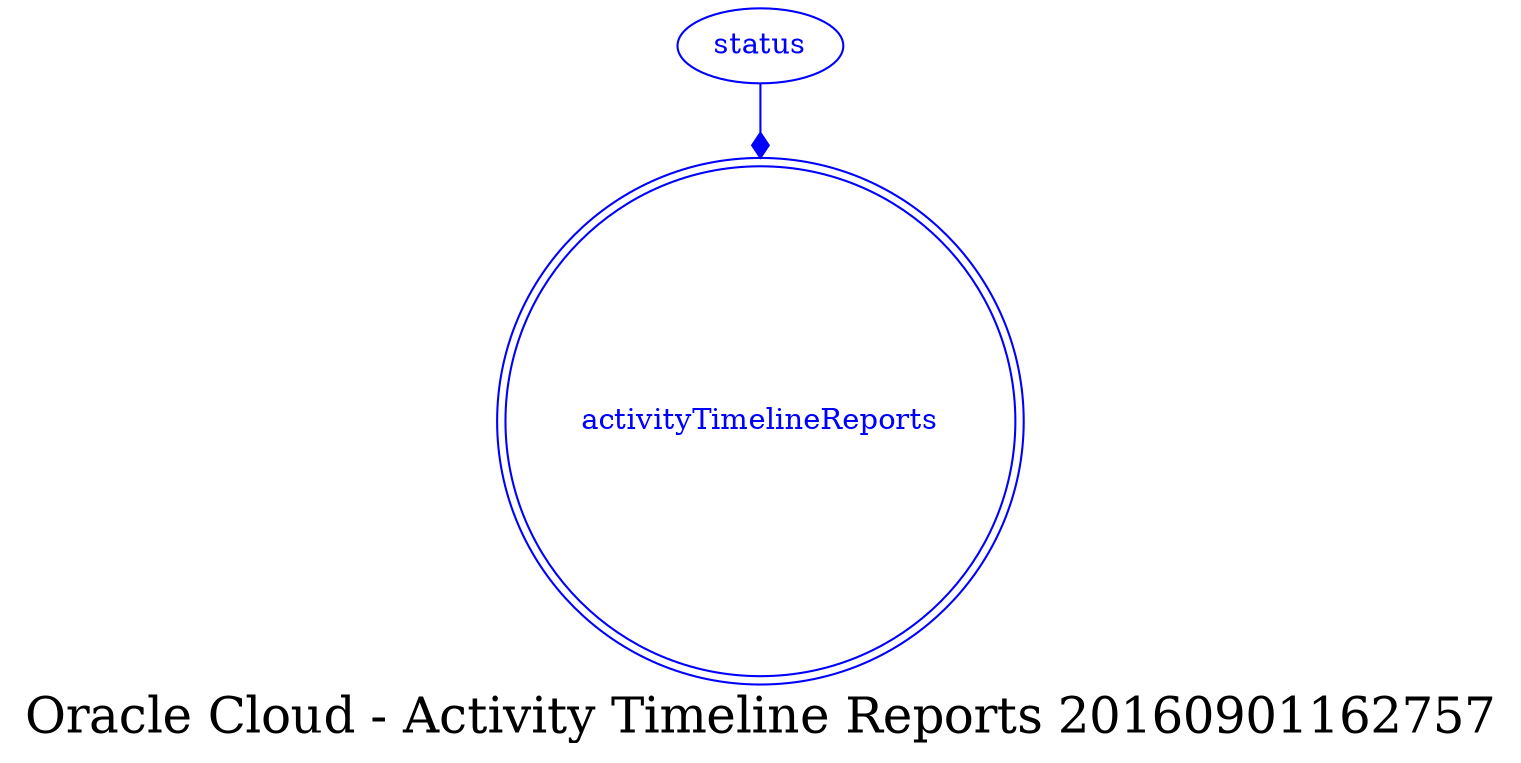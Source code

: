 digraph LexiconGraph {
graph[label="Oracle Cloud - Activity Timeline Reports 20160901162757", fontsize=24]
splines=true
"activityTimelineReports" [color=blue, fontcolor=blue, shape=doublecircle]
"status" -> "activityTimelineReports" [color=blue, fontcolor=blue, arrowhead=diamond, arrowtail=none]
"status" [color=blue, fontcolor=blue, shape=ellipse]
}
